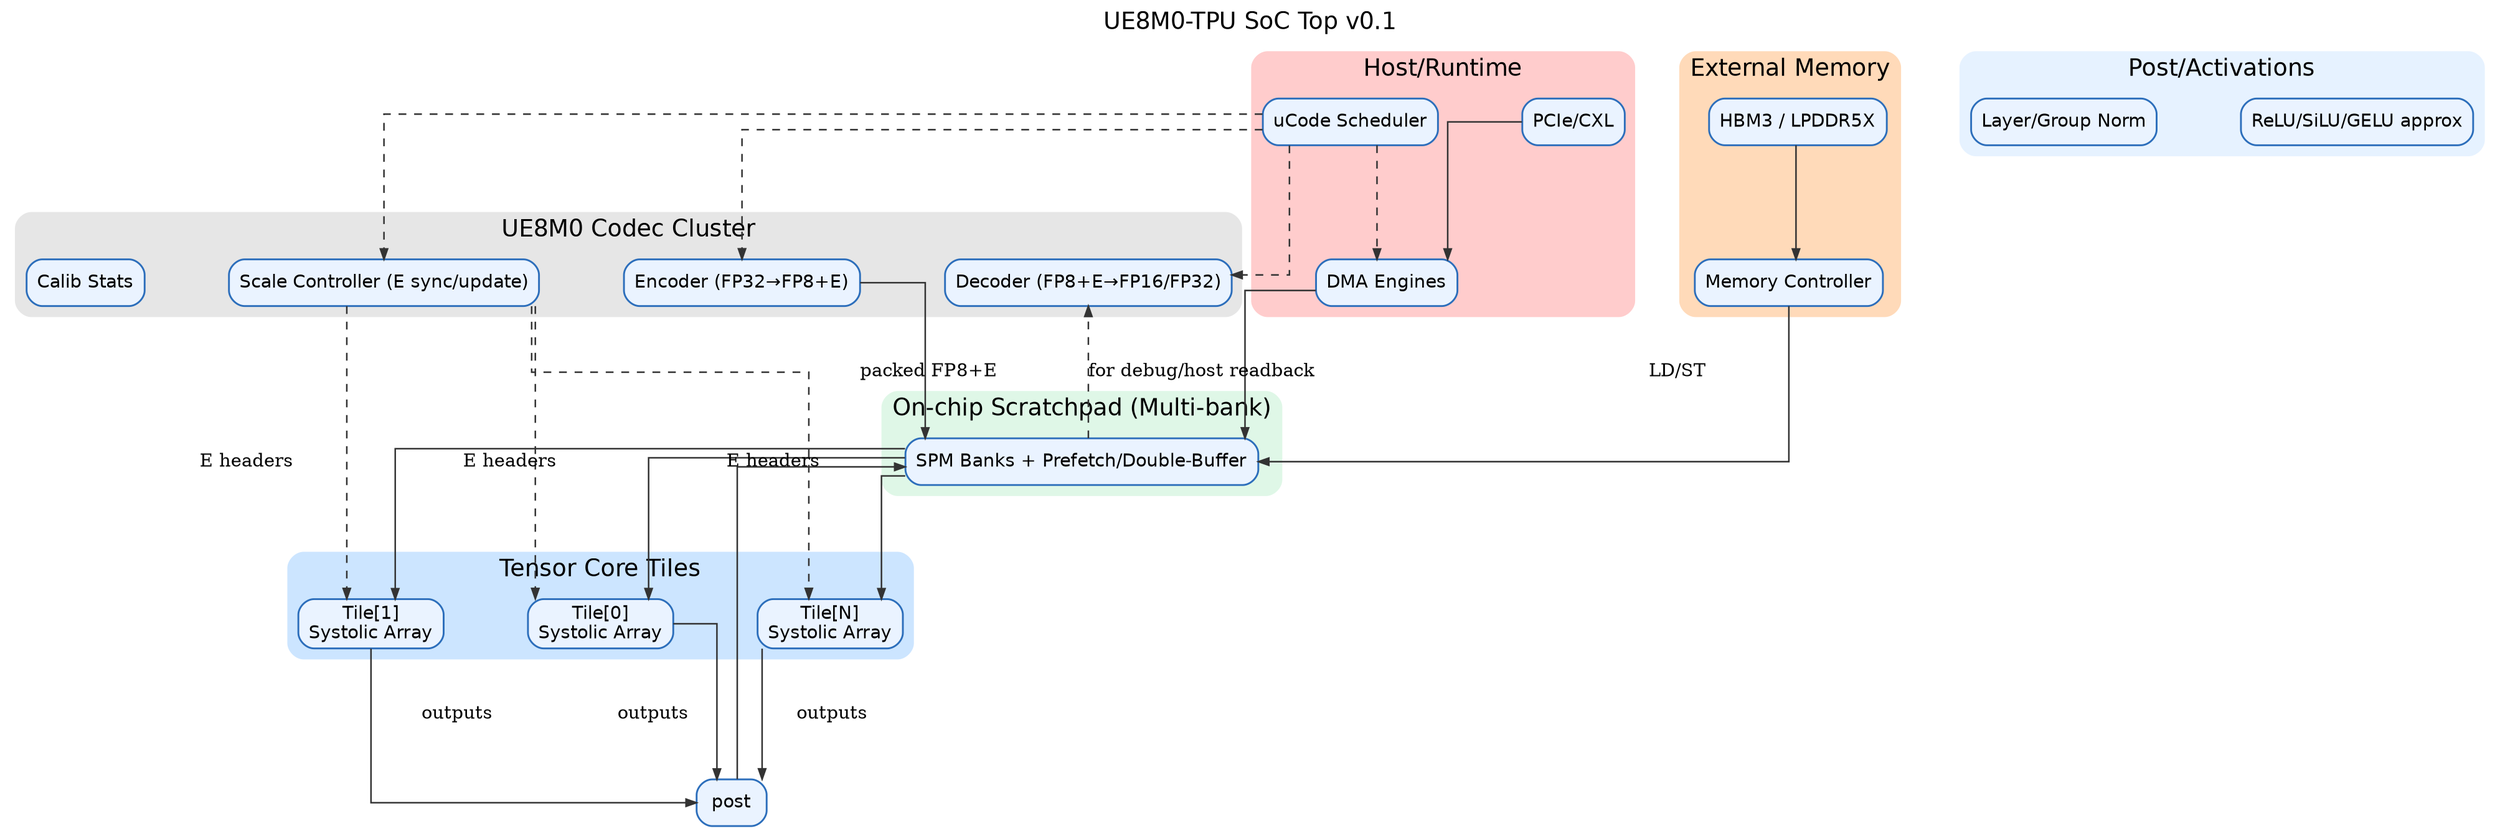 digraph UE8M0_TPU_TOP_V01 {
  label="UE8M0-TPU SoC Top v0.1"; labelloc="t"; fontsize=18;
  rankdir=TB; splines=ortho; nodesep=0.9; ranksep=1.2; fontname="Helvetica";
  node[shape=box,style="rounded,filled",fillcolor="#EAF3FF",color="#2C6EBB",penwidth=1.4,fontname="Helvetica"];
  edge[color="#333333",arrowsize=0.8,penwidth=1.2];

  subgraph cluster_host {
    label="Host/Runtime"; color="#FFCCCC"; style="rounded,filled";
    pcie[label="PCIe/CXL"];
    ucode[label="uCode Scheduler"];
    dma[label="DMA Engines"];
  }

  subgraph cluster_mem {
    label="External Memory"; color="#FFDAB9"; style="rounded,filled";
    dram[label="HBM3 / LPDDR5X"];
    mc[label="Memory Controller"];
  }

  subgraph cluster_spm {
    label="On-chip Scratchpad (Multi-bank)"; color="#DFF7E7"; style="rounded,filled";
    spm[label="SPM Banks + Prefetch/Double-Buffer"];
  }

  subgraph cluster_codec {
    label="UE8M0 Codec Cluster"; color="#E6E6E6"; style="rounded,filled";
    enc[label="Encoder (FP32→FP8+E)"];
    dec[label="Decoder (FP8+E→FP16/FP32)"];
    scale[label="Scale Controller (E sync/update)"];
    stats[label="Calib Stats"];
  }

  subgraph cluster_tiles {
    label="Tensor Core Tiles"; color="#CCE5FF"; style="rounded,filled";
    tile0[label="Tile[0]\nSystolic Array"];
    tile1[label="Tile[1]\nSystolic Array"];
    tileN[label="Tile[N]\nSystolic Array"];
  }

  subgraph cluster_post {
    label="Post/Activations"; color="#E6F2FF"; style="rounded,filled";
    act[label="ReLU/SiLU/GELU approx"];
    norm[label="Layer/Group Norm"];
  }

  // Wiring
  pcie -> dma -> spm;
  mc -> spm [label="LD/ST"];
  dram -> mc;
  ucode -> {dma enc dec scale} [style=dashed];

  spm -> {tile0 tile1 tileN};
  scale -> {tile0 tile1 tileN} [label="E headers",style=dashed];
  {tile0 tile1 tileN} -> post [lhead=cluster_post,label="outputs"];
  post -> spm;

  enc -> spm [label="packed FP8+E"];
  spm -> dec [label="for debug/host readback",style=dashed];
}
